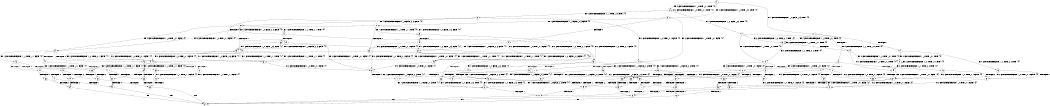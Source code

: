 digraph BCG {
size = "7, 10.5";
center = TRUE;
node [shape = circle];
0 [peripheries = 2];
0 -> 1 [label = "EX !1 !ATOMIC_EXCH_BRANCH (1, +0, FALSE, +0, 3, TRUE) !{0}"];
0 -> 2 [label = "EX !2 !ATOMIC_EXCH_BRANCH (1, +0, TRUE, +0, 1, TRUE) !{0}"];
0 -> 3 [label = "EX !0 !ATOMIC_EXCH_BRANCH (1, +1, TRUE, +0, 2, TRUE) !{0}"];
1 -> 4 [label = "TERMINATE !1"];
1 -> 5 [label = "EX !2 !ATOMIC_EXCH_BRANCH (1, +0, TRUE, +0, 1, TRUE) !{0}"];
1 -> 6 [label = "EX !0 !ATOMIC_EXCH_BRANCH (1, +1, TRUE, +0, 2, TRUE) !{0}"];
2 -> 7 [label = "EX !1 !ATOMIC_EXCH_BRANCH (1, +0, FALSE, +0, 3, TRUE) !{0}"];
2 -> 8 [label = "EX !0 !ATOMIC_EXCH_BRANCH (1, +1, TRUE, +0, 2, TRUE) !{0}"];
2 -> 2 [label = "EX !2 !ATOMIC_EXCH_BRANCH (1, +0, TRUE, +0, 1, TRUE) !{0}"];
3 -> 9 [label = "TERMINATE !0"];
3 -> 10 [label = "EX !1 !ATOMIC_EXCH_BRANCH (1, +0, FALSE, +0, 3, FALSE) !{0}"];
3 -> 11 [label = "EX !2 !ATOMIC_EXCH_BRANCH (1, +0, TRUE, +0, 1, FALSE) !{0}"];
4 -> 12 [label = "EX !2 !ATOMIC_EXCH_BRANCH (1, +0, TRUE, +0, 1, TRUE) !{0}"];
4 -> 13 [label = "EX !0 !ATOMIC_EXCH_BRANCH (1, +1, TRUE, +0, 2, TRUE) !{0}"];
5 -> 14 [label = "TERMINATE !1"];
5 -> 15 [label = "EX !0 !ATOMIC_EXCH_BRANCH (1, +1, TRUE, +0, 2, TRUE) !{0}"];
5 -> 5 [label = "EX !2 !ATOMIC_EXCH_BRANCH (1, +0, TRUE, +0, 1, TRUE) !{0}"];
6 -> 16 [label = "TERMINATE !1"];
6 -> 17 [label = "TERMINATE !0"];
6 -> 18 [label = "EX !2 !ATOMIC_EXCH_BRANCH (1, +0, TRUE, +0, 1, FALSE) !{0}"];
7 -> 14 [label = "TERMINATE !1"];
7 -> 15 [label = "EX !0 !ATOMIC_EXCH_BRANCH (1, +1, TRUE, +0, 2, TRUE) !{0}"];
7 -> 5 [label = "EX !2 !ATOMIC_EXCH_BRANCH (1, +0, TRUE, +0, 1, TRUE) !{0}"];
8 -> 19 [label = "TERMINATE !0"];
8 -> 20 [label = "EX !1 !ATOMIC_EXCH_BRANCH (1, +0, FALSE, +0, 3, FALSE) !{0}"];
8 -> 11 [label = "EX !2 !ATOMIC_EXCH_BRANCH (1, +0, TRUE, +0, 1, FALSE) !{0}"];
9 -> 21 [label = "EX !2 !ATOMIC_EXCH_BRANCH (1, +0, TRUE, +0, 1, FALSE) !{1}"];
9 -> 22 [label = "EX !1 !ATOMIC_EXCH_BRANCH (1, +0, FALSE, +0, 3, FALSE) !{1}"];
10 -> 23 [label = "TERMINATE !0"];
10 -> 24 [label = "EX !2 !ATOMIC_EXCH_BRANCH (1, +0, TRUE, +0, 1, FALSE) !{0}"];
10 -> 25 [label = "EX !1 !ATOMIC_EXCH_BRANCH (1, +1, TRUE, +1, 1, TRUE) !{0}"];
11 -> 26 [label = "TERMINATE !2"];
11 -> 27 [label = "TERMINATE !0"];
11 -> 28 [label = "EX !1 !ATOMIC_EXCH_BRANCH (1, +0, FALSE, +0, 3, TRUE) !{0}"];
12 -> 29 [label = "EX !0 !ATOMIC_EXCH_BRANCH (1, +1, TRUE, +0, 2, TRUE) !{0}"];
12 -> 12 [label = "EX !2 !ATOMIC_EXCH_BRANCH (1, +0, TRUE, +0, 1, TRUE) !{0}"];
13 -> 30 [label = "TERMINATE !0"];
13 -> 31 [label = "EX !2 !ATOMIC_EXCH_BRANCH (1, +0, TRUE, +0, 1, FALSE) !{0}"];
14 -> 29 [label = "EX !0 !ATOMIC_EXCH_BRANCH (1, +1, TRUE, +0, 2, TRUE) !{0}"];
14 -> 12 [label = "EX !2 !ATOMIC_EXCH_BRANCH (1, +0, TRUE, +0, 1, TRUE) !{0}"];
15 -> 32 [label = "TERMINATE !1"];
15 -> 33 [label = "TERMINATE !0"];
15 -> 18 [label = "EX !2 !ATOMIC_EXCH_BRANCH (1, +0, TRUE, +0, 1, FALSE) !{0}"];
16 -> 30 [label = "TERMINATE !0"];
16 -> 31 [label = "EX !2 !ATOMIC_EXCH_BRANCH (1, +0, TRUE, +0, 1, FALSE) !{0}"];
17 -> 34 [label = "TERMINATE !1"];
17 -> 35 [label = "EX !2 !ATOMIC_EXCH_BRANCH (1, +0, TRUE, +0, 1, FALSE) !{1}"];
18 -> 36 [label = "TERMINATE !1"];
18 -> 37 [label = "TERMINATE !2"];
18 -> 38 [label = "TERMINATE !0"];
19 -> 39 [label = "EX !1 !ATOMIC_EXCH_BRANCH (1, +0, FALSE, +0, 3, FALSE) !{1}"];
19 -> 21 [label = "EX !2 !ATOMIC_EXCH_BRANCH (1, +0, TRUE, +0, 1, FALSE) !{1}"];
20 -> 40 [label = "TERMINATE !0"];
20 -> 24 [label = "EX !2 !ATOMIC_EXCH_BRANCH (1, +0, TRUE, +0, 1, FALSE) !{0}"];
20 -> 41 [label = "EX !1 !ATOMIC_EXCH_BRANCH (1, +1, TRUE, +1, 1, TRUE) !{0}"];
21 -> 42 [label = "TERMINATE !2"];
21 -> 43 [label = "EX !1 !ATOMIC_EXCH_BRANCH (1, +0, FALSE, +0, 3, TRUE) !{1}"];
22 -> 44 [label = "EX !2 !ATOMIC_EXCH_BRANCH (1, +0, TRUE, +0, 1, FALSE) !{1}"];
22 -> 45 [label = "EX !1 !ATOMIC_EXCH_BRANCH (1, +1, TRUE, +1, 1, TRUE) !{1}"];
23 -> 44 [label = "EX !2 !ATOMIC_EXCH_BRANCH (1, +0, TRUE, +0, 1, FALSE) !{1}"];
23 -> 45 [label = "EX !1 !ATOMIC_EXCH_BRANCH (1, +1, TRUE, +1, 1, TRUE) !{1}"];
24 -> 46 [label = "TERMINATE !2"];
24 -> 47 [label = "TERMINATE !0"];
24 -> 48 [label = "EX !1 !ATOMIC_EXCH_BRANCH (1, +1, TRUE, +1, 1, FALSE) !{0}"];
25 -> 49 [label = "TERMINATE !0"];
25 -> 50 [label = "EX !2 !ATOMIC_EXCH_BRANCH (1, +0, TRUE, +0, 1, FALSE) !{0}"];
25 -> 10 [label = "EX !1 !ATOMIC_EXCH_BRANCH (1, +0, FALSE, +0, 3, FALSE) !{0}"];
26 -> 51 [label = "TERMINATE !0"];
26 -> 52 [label = "EX !1 !ATOMIC_EXCH_BRANCH (1, +0, FALSE, +0, 3, TRUE) !{0}"];
27 -> 42 [label = "TERMINATE !2"];
27 -> 43 [label = "EX !1 !ATOMIC_EXCH_BRANCH (1, +0, FALSE, +0, 3, TRUE) !{1}"];
28 -> 36 [label = "TERMINATE !1"];
28 -> 37 [label = "TERMINATE !2"];
28 -> 38 [label = "TERMINATE !0"];
29 -> 53 [label = "TERMINATE !0"];
29 -> 31 [label = "EX !2 !ATOMIC_EXCH_BRANCH (1, +0, TRUE, +0, 1, FALSE) !{0}"];
30 -> 54 [label = "EX !2 !ATOMIC_EXCH_BRANCH (1, +0, TRUE, +0, 1, FALSE) !{2}"];
31 -> 55 [label = "TERMINATE !2"];
31 -> 56 [label = "TERMINATE !0"];
32 -> 53 [label = "TERMINATE !0"];
32 -> 31 [label = "EX !2 !ATOMIC_EXCH_BRANCH (1, +0, TRUE, +0, 1, FALSE) !{0}"];
33 -> 57 [label = "TERMINATE !1"];
33 -> 35 [label = "EX !2 !ATOMIC_EXCH_BRANCH (1, +0, TRUE, +0, 1, FALSE) !{1}"];
34 -> 54 [label = "EX !2 !ATOMIC_EXCH_BRANCH (1, +0, TRUE, +0, 1, FALSE) !{2}"];
35 -> 58 [label = "TERMINATE !1"];
35 -> 59 [label = "TERMINATE !2"];
36 -> 55 [label = "TERMINATE !2"];
36 -> 56 [label = "TERMINATE !0"];
37 -> 60 [label = "TERMINATE !1"];
37 -> 61 [label = "TERMINATE !0"];
38 -> 58 [label = "TERMINATE !1"];
38 -> 59 [label = "TERMINATE !2"];
39 -> 44 [label = "EX !2 !ATOMIC_EXCH_BRANCH (1, +0, TRUE, +0, 1, FALSE) !{1}"];
39 -> 62 [label = "EX !1 !ATOMIC_EXCH_BRANCH (1, +1, TRUE, +1, 1, TRUE) !{1}"];
40 -> 44 [label = "EX !2 !ATOMIC_EXCH_BRANCH (1, +0, TRUE, +0, 1, FALSE) !{1}"];
40 -> 62 [label = "EX !1 !ATOMIC_EXCH_BRANCH (1, +1, TRUE, +1, 1, TRUE) !{1}"];
41 -> 63 [label = "TERMINATE !0"];
41 -> 50 [label = "EX !2 !ATOMIC_EXCH_BRANCH (1, +0, TRUE, +0, 1, FALSE) !{0}"];
41 -> 20 [label = "EX !1 !ATOMIC_EXCH_BRANCH (1, +0, FALSE, +0, 3, FALSE) !{0}"];
42 -> 64 [label = "EX !1 !ATOMIC_EXCH_BRANCH (1, +0, FALSE, +0, 3, TRUE) !{1}"];
43 -> 58 [label = "TERMINATE !1"];
43 -> 59 [label = "TERMINATE !2"];
44 -> 65 [label = "TERMINATE !2"];
44 -> 66 [label = "EX !1 !ATOMIC_EXCH_BRANCH (1, +1, TRUE, +1, 1, FALSE) !{1}"];
45 -> 67 [label = "EX !2 !ATOMIC_EXCH_BRANCH (1, +0, TRUE, +0, 1, FALSE) !{1}"];
45 -> 22 [label = "EX !1 !ATOMIC_EXCH_BRANCH (1, +0, FALSE, +0, 3, FALSE) !{1}"];
46 -> 68 [label = "TERMINATE !0"];
46 -> 69 [label = "EX !1 !ATOMIC_EXCH_BRANCH (1, +1, TRUE, +1, 1, FALSE) !{0}"];
47 -> 65 [label = "TERMINATE !2"];
47 -> 66 [label = "EX !1 !ATOMIC_EXCH_BRANCH (1, +1, TRUE, +1, 1, FALSE) !{1}"];
48 -> 70 [label = "TERMINATE !1"];
48 -> 71 [label = "TERMINATE !2"];
48 -> 72 [label = "TERMINATE !0"];
49 -> 67 [label = "EX !2 !ATOMIC_EXCH_BRANCH (1, +0, TRUE, +0, 1, FALSE) !{1}"];
49 -> 22 [label = "EX !1 !ATOMIC_EXCH_BRANCH (1, +0, FALSE, +0, 3, FALSE) !{1}"];
50 -> 73 [label = "TERMINATE !2"];
50 -> 74 [label = "TERMINATE !0"];
50 -> 28 [label = "EX !1 !ATOMIC_EXCH_BRANCH (1, +0, FALSE, +0, 3, TRUE) !{0}"];
51 -> 64 [label = "EX !1 !ATOMIC_EXCH_BRANCH (1, +0, FALSE, +0, 3, TRUE) !{1}"];
52 -> 60 [label = "TERMINATE !1"];
52 -> 61 [label = "TERMINATE !0"];
53 -> 54 [label = "EX !2 !ATOMIC_EXCH_BRANCH (1, +0, TRUE, +0, 1, FALSE) !{2}"];
54 -> 75 [label = "TERMINATE !2"];
55 -> 76 [label = "TERMINATE !0"];
56 -> 75 [label = "TERMINATE !2"];
57 -> 54 [label = "EX !2 !ATOMIC_EXCH_BRANCH (1, +0, TRUE, +0, 1, FALSE) !{2}"];
58 -> 75 [label = "TERMINATE !2"];
59 -> 77 [label = "TERMINATE !1"];
60 -> 76 [label = "TERMINATE !0"];
61 -> 77 [label = "TERMINATE !1"];
62 -> 67 [label = "EX !2 !ATOMIC_EXCH_BRANCH (1, +0, TRUE, +0, 1, FALSE) !{1}"];
62 -> 39 [label = "EX !1 !ATOMIC_EXCH_BRANCH (1, +0, FALSE, +0, 3, FALSE) !{1}"];
63 -> 67 [label = "EX !2 !ATOMIC_EXCH_BRANCH (1, +0, TRUE, +0, 1, FALSE) !{1}"];
63 -> 39 [label = "EX !1 !ATOMIC_EXCH_BRANCH (1, +0, FALSE, +0, 3, FALSE) !{1}"];
64 -> 77 [label = "TERMINATE !1"];
65 -> 78 [label = "EX !1 !ATOMIC_EXCH_BRANCH (1, +1, TRUE, +1, 1, FALSE) !{1}"];
66 -> 79 [label = "TERMINATE !1"];
66 -> 80 [label = "TERMINATE !2"];
67 -> 81 [label = "TERMINATE !2"];
67 -> 43 [label = "EX !1 !ATOMIC_EXCH_BRANCH (1, +0, FALSE, +0, 3, TRUE) !{1}"];
68 -> 78 [label = "EX !1 !ATOMIC_EXCH_BRANCH (1, +1, TRUE, +1, 1, FALSE) !{1}"];
69 -> 82 [label = "TERMINATE !1"];
69 -> 83 [label = "TERMINATE !0"];
70 -> 84 [label = "TERMINATE !2"];
70 -> 85 [label = "TERMINATE !0"];
71 -> 82 [label = "TERMINATE !1"];
71 -> 83 [label = "TERMINATE !0"];
72 -> 79 [label = "TERMINATE !1"];
72 -> 80 [label = "TERMINATE !2"];
73 -> 86 [label = "TERMINATE !0"];
73 -> 52 [label = "EX !1 !ATOMIC_EXCH_BRANCH (1, +0, FALSE, +0, 3, TRUE) !{0}"];
74 -> 81 [label = "TERMINATE !2"];
74 -> 43 [label = "EX !1 !ATOMIC_EXCH_BRANCH (1, +0, FALSE, +0, 3, TRUE) !{1}"];
75 -> 87 [label = "exit"];
76 -> 87 [label = "exit"];
77 -> 87 [label = "exit"];
78 -> 88 [label = "TERMINATE !1"];
79 -> 89 [label = "TERMINATE !2"];
80 -> 88 [label = "TERMINATE !1"];
81 -> 64 [label = "EX !1 !ATOMIC_EXCH_BRANCH (1, +0, FALSE, +0, 3, TRUE) !{1}"];
82 -> 90 [label = "TERMINATE !0"];
83 -> 88 [label = "TERMINATE !1"];
84 -> 90 [label = "TERMINATE !0"];
85 -> 89 [label = "TERMINATE !2"];
86 -> 64 [label = "EX !1 !ATOMIC_EXCH_BRANCH (1, +0, FALSE, +0, 3, TRUE) !{1}"];
88 -> 87 [label = "exit"];
89 -> 87 [label = "exit"];
90 -> 87 [label = "exit"];
}
